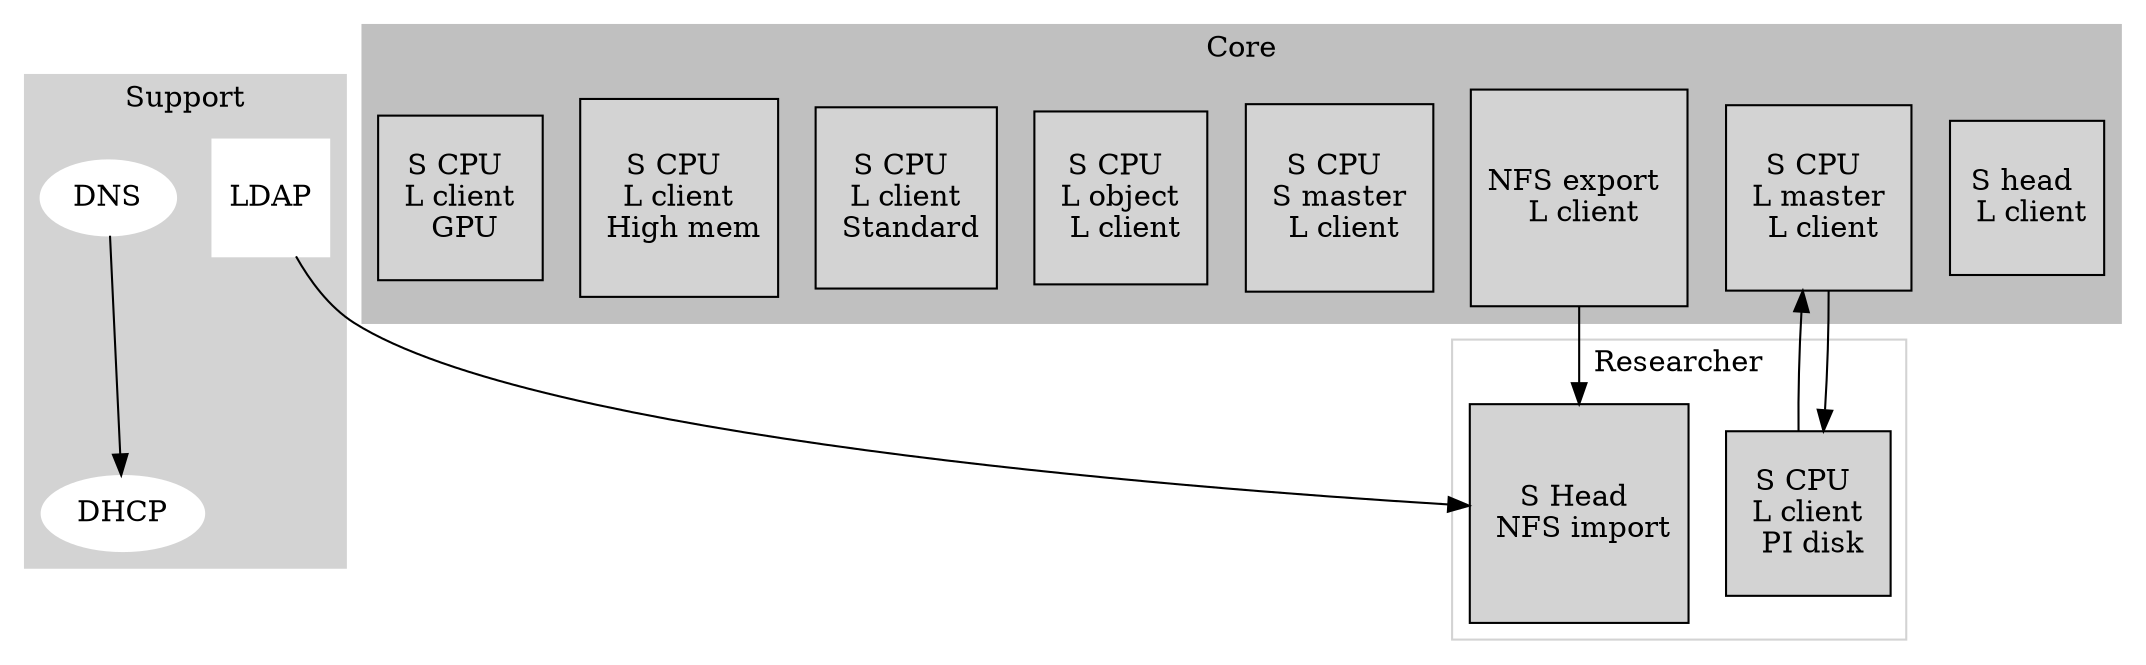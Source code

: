 digraph G {
    subgraph cluster_support {
        style=filled;
        color=lightgrey;
        node [style=filled,color=white];
        LDAP [shape=square];
        DNS;
	DHCP;
	DNS -> DHCP;
        label = "Support";
    }

    subgraph cluster_core {
        color=grey;
	style=filled;
        node [style=filled,shape=square];
        "S head \n L client";
	"NFS export \n L client";
        "S CPU \n L master \n L client";
        "S CPU \n S master \n L client";
        "S CPU \n L object \n L client";
	"S CPU \n L client \n Standard";
	"S CPU \n L client \n High mem";
	"S CPU \n L client \n GPU";
        label = "Core";
    }

    subgraph cluster_pi {
        color=lightgrey;
        node [style=filled,shape=square];
	"S CPU \n L client \n PI disk";
	"S Head \n NFS import"

        label = "Researcher";
    }


   "NFS export \n L client" -> "S Head \n NFS import";
   LDAP -> "S Head \n NFS import";
   "S CPU \n L master \n L client" -> "S CPU \n L client \n PI disk";
   "S CPU \n L client \n PI disk" -> "S CPU \n L master \n L client";
}
